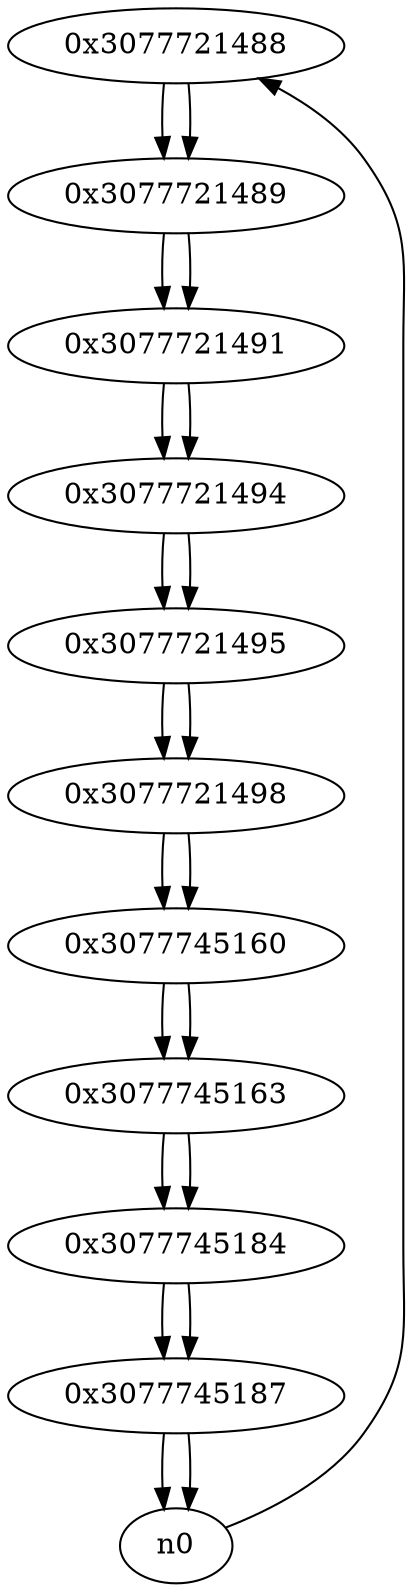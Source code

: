 digraph G{
/* nodes */
  n1 [label="0x3077721488"]
  n2 [label="0x3077721489"]
  n3 [label="0x3077721491"]
  n4 [label="0x3077721494"]
  n5 [label="0x3077721495"]
  n6 [label="0x3077721498"]
  n7 [label="0x3077745160"]
  n8 [label="0x3077745163"]
  n9 [label="0x3077745184"]
  n10 [label="0x3077745187"]
/* edges */
n1 -> n2;
n0 -> n1;
n2 -> n3;
n1 -> n2;
n3 -> n4;
n2 -> n3;
n4 -> n5;
n3 -> n4;
n5 -> n6;
n4 -> n5;
n6 -> n7;
n5 -> n6;
n7 -> n8;
n6 -> n7;
n8 -> n9;
n7 -> n8;
n9 -> n10;
n8 -> n9;
n10 -> n0;
n10 -> n0;
n9 -> n10;
}
